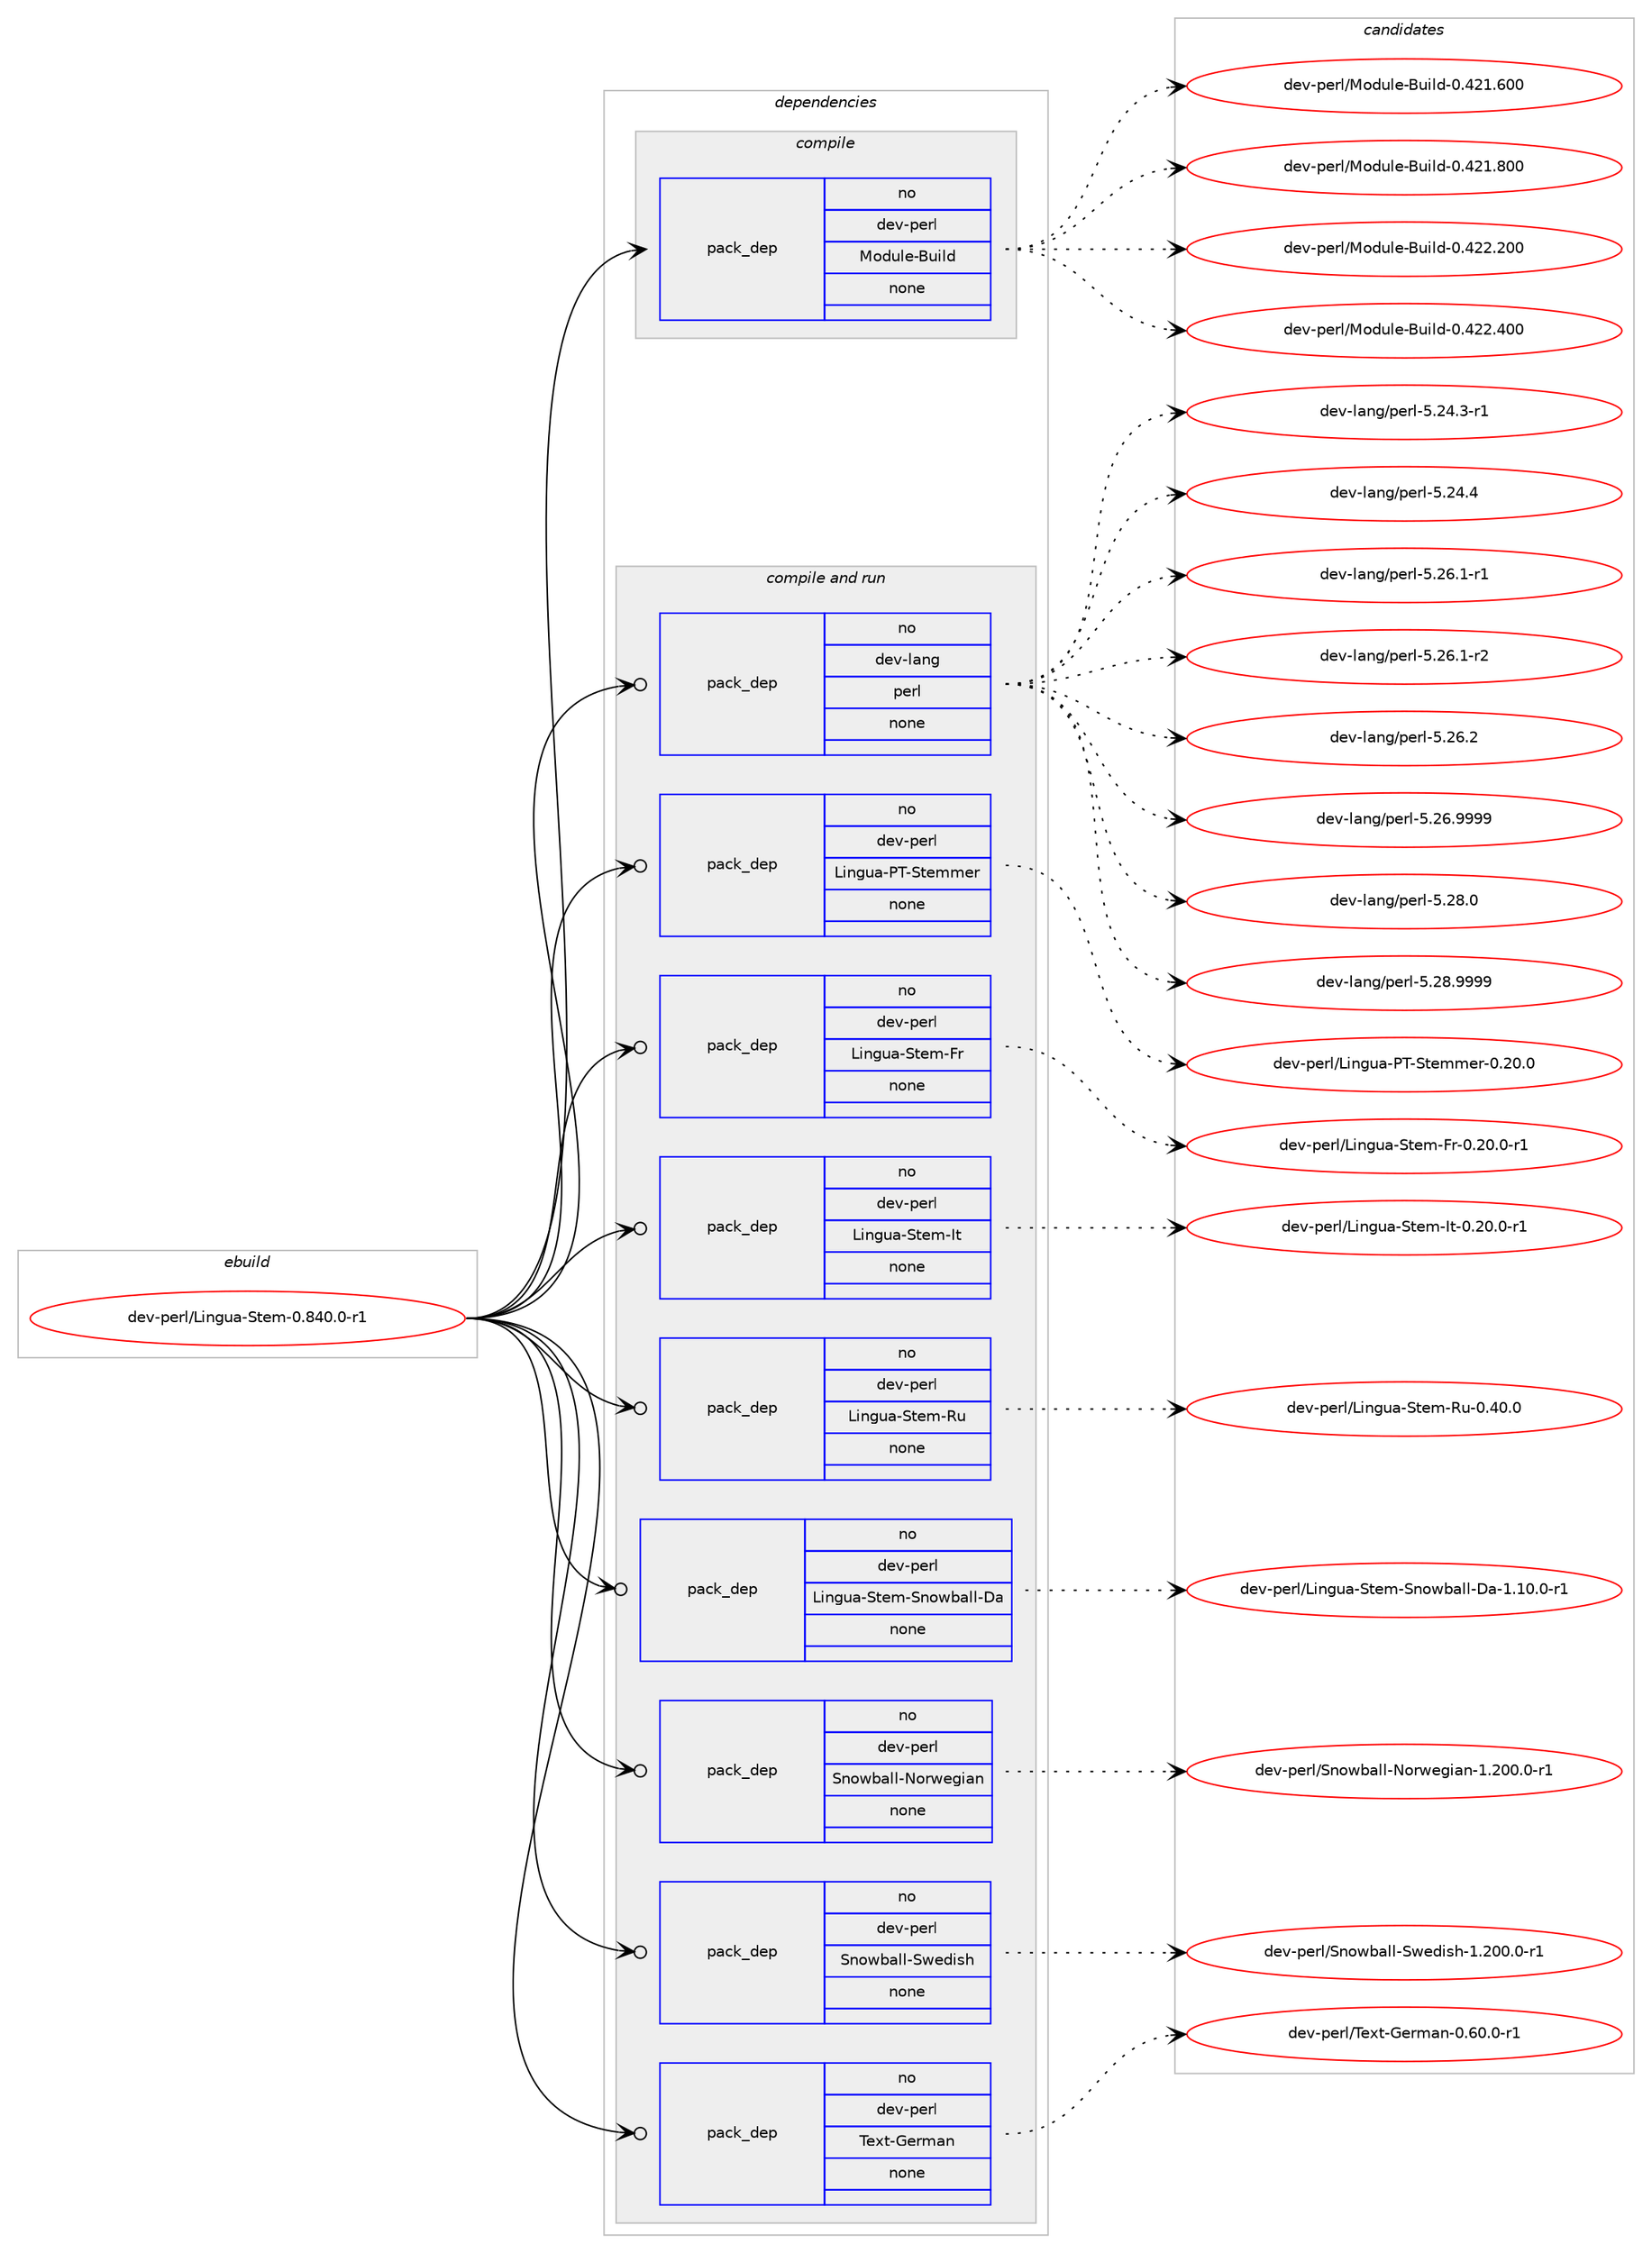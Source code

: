 digraph prolog {

# *************
# Graph options
# *************

newrank=true;
concentrate=true;
compound=true;
graph [rankdir=LR,fontname=Helvetica,fontsize=10,ranksep=1.5];#, ranksep=2.5, nodesep=0.2];
edge  [arrowhead=vee];
node  [fontname=Helvetica,fontsize=10];

# **********
# The ebuild
# **********

subgraph cluster_leftcol {
color=gray;
rank=same;
label=<<i>ebuild</i>>;
id [label="dev-perl/Lingua-Stem-0.840.0-r1", color=red, width=4, href="../dev-perl/Lingua-Stem-0.840.0-r1.svg"];
}

# ****************
# The dependencies
# ****************

subgraph cluster_midcol {
color=gray;
label=<<i>dependencies</i>>;
subgraph cluster_compile {
fillcolor="#eeeeee";
style=filled;
label=<<i>compile</i>>;
subgraph pack991858 {
dependency1383230 [label=<<TABLE BORDER="0" CELLBORDER="1" CELLSPACING="0" CELLPADDING="4" WIDTH="220"><TR><TD ROWSPAN="6" CELLPADDING="30">pack_dep</TD></TR><TR><TD WIDTH="110">no</TD></TR><TR><TD>dev-perl</TD></TR><TR><TD>Module-Build</TD></TR><TR><TD>none</TD></TR><TR><TD></TD></TR></TABLE>>, shape=none, color=blue];
}
id:e -> dependency1383230:w [weight=20,style="solid",arrowhead="vee"];
}
subgraph cluster_compileandrun {
fillcolor="#eeeeee";
style=filled;
label=<<i>compile and run</i>>;
subgraph pack991859 {
dependency1383231 [label=<<TABLE BORDER="0" CELLBORDER="1" CELLSPACING="0" CELLPADDING="4" WIDTH="220"><TR><TD ROWSPAN="6" CELLPADDING="30">pack_dep</TD></TR><TR><TD WIDTH="110">no</TD></TR><TR><TD>dev-lang</TD></TR><TR><TD>perl</TD></TR><TR><TD>none</TD></TR><TR><TD></TD></TR></TABLE>>, shape=none, color=blue];
}
id:e -> dependency1383231:w [weight=20,style="solid",arrowhead="odotvee"];
subgraph pack991860 {
dependency1383232 [label=<<TABLE BORDER="0" CELLBORDER="1" CELLSPACING="0" CELLPADDING="4" WIDTH="220"><TR><TD ROWSPAN="6" CELLPADDING="30">pack_dep</TD></TR><TR><TD WIDTH="110">no</TD></TR><TR><TD>dev-perl</TD></TR><TR><TD>Lingua-PT-Stemmer</TD></TR><TR><TD>none</TD></TR><TR><TD></TD></TR></TABLE>>, shape=none, color=blue];
}
id:e -> dependency1383232:w [weight=20,style="solid",arrowhead="odotvee"];
subgraph pack991861 {
dependency1383233 [label=<<TABLE BORDER="0" CELLBORDER="1" CELLSPACING="0" CELLPADDING="4" WIDTH="220"><TR><TD ROWSPAN="6" CELLPADDING="30">pack_dep</TD></TR><TR><TD WIDTH="110">no</TD></TR><TR><TD>dev-perl</TD></TR><TR><TD>Lingua-Stem-Fr</TD></TR><TR><TD>none</TD></TR><TR><TD></TD></TR></TABLE>>, shape=none, color=blue];
}
id:e -> dependency1383233:w [weight=20,style="solid",arrowhead="odotvee"];
subgraph pack991862 {
dependency1383234 [label=<<TABLE BORDER="0" CELLBORDER="1" CELLSPACING="0" CELLPADDING="4" WIDTH="220"><TR><TD ROWSPAN="6" CELLPADDING="30">pack_dep</TD></TR><TR><TD WIDTH="110">no</TD></TR><TR><TD>dev-perl</TD></TR><TR><TD>Lingua-Stem-It</TD></TR><TR><TD>none</TD></TR><TR><TD></TD></TR></TABLE>>, shape=none, color=blue];
}
id:e -> dependency1383234:w [weight=20,style="solid",arrowhead="odotvee"];
subgraph pack991863 {
dependency1383235 [label=<<TABLE BORDER="0" CELLBORDER="1" CELLSPACING="0" CELLPADDING="4" WIDTH="220"><TR><TD ROWSPAN="6" CELLPADDING="30">pack_dep</TD></TR><TR><TD WIDTH="110">no</TD></TR><TR><TD>dev-perl</TD></TR><TR><TD>Lingua-Stem-Ru</TD></TR><TR><TD>none</TD></TR><TR><TD></TD></TR></TABLE>>, shape=none, color=blue];
}
id:e -> dependency1383235:w [weight=20,style="solid",arrowhead="odotvee"];
subgraph pack991864 {
dependency1383236 [label=<<TABLE BORDER="0" CELLBORDER="1" CELLSPACING="0" CELLPADDING="4" WIDTH="220"><TR><TD ROWSPAN="6" CELLPADDING="30">pack_dep</TD></TR><TR><TD WIDTH="110">no</TD></TR><TR><TD>dev-perl</TD></TR><TR><TD>Lingua-Stem-Snowball-Da</TD></TR><TR><TD>none</TD></TR><TR><TD></TD></TR></TABLE>>, shape=none, color=blue];
}
id:e -> dependency1383236:w [weight=20,style="solid",arrowhead="odotvee"];
subgraph pack991865 {
dependency1383237 [label=<<TABLE BORDER="0" CELLBORDER="1" CELLSPACING="0" CELLPADDING="4" WIDTH="220"><TR><TD ROWSPAN="6" CELLPADDING="30">pack_dep</TD></TR><TR><TD WIDTH="110">no</TD></TR><TR><TD>dev-perl</TD></TR><TR><TD>Snowball-Norwegian</TD></TR><TR><TD>none</TD></TR><TR><TD></TD></TR></TABLE>>, shape=none, color=blue];
}
id:e -> dependency1383237:w [weight=20,style="solid",arrowhead="odotvee"];
subgraph pack991866 {
dependency1383238 [label=<<TABLE BORDER="0" CELLBORDER="1" CELLSPACING="0" CELLPADDING="4" WIDTH="220"><TR><TD ROWSPAN="6" CELLPADDING="30">pack_dep</TD></TR><TR><TD WIDTH="110">no</TD></TR><TR><TD>dev-perl</TD></TR><TR><TD>Snowball-Swedish</TD></TR><TR><TD>none</TD></TR><TR><TD></TD></TR></TABLE>>, shape=none, color=blue];
}
id:e -> dependency1383238:w [weight=20,style="solid",arrowhead="odotvee"];
subgraph pack991867 {
dependency1383239 [label=<<TABLE BORDER="0" CELLBORDER="1" CELLSPACING="0" CELLPADDING="4" WIDTH="220"><TR><TD ROWSPAN="6" CELLPADDING="30">pack_dep</TD></TR><TR><TD WIDTH="110">no</TD></TR><TR><TD>dev-perl</TD></TR><TR><TD>Text-German</TD></TR><TR><TD>none</TD></TR><TR><TD></TD></TR></TABLE>>, shape=none, color=blue];
}
id:e -> dependency1383239:w [weight=20,style="solid",arrowhead="odotvee"];
}
subgraph cluster_run {
fillcolor="#eeeeee";
style=filled;
label=<<i>run</i>>;
}
}

# **************
# The candidates
# **************

subgraph cluster_choices {
rank=same;
color=gray;
label=<<i>candidates</i>>;

subgraph choice991858 {
color=black;
nodesep=1;
choice100101118451121011141084777111100117108101456611710510810045484652504946544848 [label="dev-perl/Module-Build-0.421.600", color=red, width=4,href="../dev-perl/Module-Build-0.421.600.svg"];
choice100101118451121011141084777111100117108101456611710510810045484652504946564848 [label="dev-perl/Module-Build-0.421.800", color=red, width=4,href="../dev-perl/Module-Build-0.421.800.svg"];
choice100101118451121011141084777111100117108101456611710510810045484652505046504848 [label="dev-perl/Module-Build-0.422.200", color=red, width=4,href="../dev-perl/Module-Build-0.422.200.svg"];
choice100101118451121011141084777111100117108101456611710510810045484652505046524848 [label="dev-perl/Module-Build-0.422.400", color=red, width=4,href="../dev-perl/Module-Build-0.422.400.svg"];
dependency1383230:e -> choice100101118451121011141084777111100117108101456611710510810045484652504946544848:w [style=dotted,weight="100"];
dependency1383230:e -> choice100101118451121011141084777111100117108101456611710510810045484652504946564848:w [style=dotted,weight="100"];
dependency1383230:e -> choice100101118451121011141084777111100117108101456611710510810045484652505046504848:w [style=dotted,weight="100"];
dependency1383230:e -> choice100101118451121011141084777111100117108101456611710510810045484652505046524848:w [style=dotted,weight="100"];
}
subgraph choice991859 {
color=black;
nodesep=1;
choice100101118451089711010347112101114108455346505246514511449 [label="dev-lang/perl-5.24.3-r1", color=red, width=4,href="../dev-lang/perl-5.24.3-r1.svg"];
choice10010111845108971101034711210111410845534650524652 [label="dev-lang/perl-5.24.4", color=red, width=4,href="../dev-lang/perl-5.24.4.svg"];
choice100101118451089711010347112101114108455346505446494511449 [label="dev-lang/perl-5.26.1-r1", color=red, width=4,href="../dev-lang/perl-5.26.1-r1.svg"];
choice100101118451089711010347112101114108455346505446494511450 [label="dev-lang/perl-5.26.1-r2", color=red, width=4,href="../dev-lang/perl-5.26.1-r2.svg"];
choice10010111845108971101034711210111410845534650544650 [label="dev-lang/perl-5.26.2", color=red, width=4,href="../dev-lang/perl-5.26.2.svg"];
choice10010111845108971101034711210111410845534650544657575757 [label="dev-lang/perl-5.26.9999", color=red, width=4,href="../dev-lang/perl-5.26.9999.svg"];
choice10010111845108971101034711210111410845534650564648 [label="dev-lang/perl-5.28.0", color=red, width=4,href="../dev-lang/perl-5.28.0.svg"];
choice10010111845108971101034711210111410845534650564657575757 [label="dev-lang/perl-5.28.9999", color=red, width=4,href="../dev-lang/perl-5.28.9999.svg"];
dependency1383231:e -> choice100101118451089711010347112101114108455346505246514511449:w [style=dotted,weight="100"];
dependency1383231:e -> choice10010111845108971101034711210111410845534650524652:w [style=dotted,weight="100"];
dependency1383231:e -> choice100101118451089711010347112101114108455346505446494511449:w [style=dotted,weight="100"];
dependency1383231:e -> choice100101118451089711010347112101114108455346505446494511450:w [style=dotted,weight="100"];
dependency1383231:e -> choice10010111845108971101034711210111410845534650544650:w [style=dotted,weight="100"];
dependency1383231:e -> choice10010111845108971101034711210111410845534650544657575757:w [style=dotted,weight="100"];
dependency1383231:e -> choice10010111845108971101034711210111410845534650564648:w [style=dotted,weight="100"];
dependency1383231:e -> choice10010111845108971101034711210111410845534650564657575757:w [style=dotted,weight="100"];
}
subgraph choice991860 {
color=black;
nodesep=1;
choice10010111845112101114108477610511010311797458084458311610110910910111445484650484648 [label="dev-perl/Lingua-PT-Stemmer-0.20.0", color=red, width=4,href="../dev-perl/Lingua-PT-Stemmer-0.20.0.svg"];
dependency1383232:e -> choice10010111845112101114108477610511010311797458084458311610110910910111445484650484648:w [style=dotted,weight="100"];
}
subgraph choice991861 {
color=black;
nodesep=1;
choice1001011184511210111410847761051101031179745831161011094570114454846504846484511449 [label="dev-perl/Lingua-Stem-Fr-0.20.0-r1", color=red, width=4,href="../dev-perl/Lingua-Stem-Fr-0.20.0-r1.svg"];
dependency1383233:e -> choice1001011184511210111410847761051101031179745831161011094570114454846504846484511449:w [style=dotted,weight="100"];
}
subgraph choice991862 {
color=black;
nodesep=1;
choice1001011184511210111410847761051101031179745831161011094573116454846504846484511449 [label="dev-perl/Lingua-Stem-It-0.20.0-r1", color=red, width=4,href="../dev-perl/Lingua-Stem-It-0.20.0-r1.svg"];
dependency1383234:e -> choice1001011184511210111410847761051101031179745831161011094573116454846504846484511449:w [style=dotted,weight="100"];
}
subgraph choice991863 {
color=black;
nodesep=1;
choice100101118451121011141084776105110103117974583116101109458211745484652484648 [label="dev-perl/Lingua-Stem-Ru-0.40.0", color=red, width=4,href="../dev-perl/Lingua-Stem-Ru-0.40.0.svg"];
dependency1383235:e -> choice100101118451121011141084776105110103117974583116101109458211745484652484648:w [style=dotted,weight="100"];
}
subgraph choice991864 {
color=black;
nodesep=1;
choice10010111845112101114108477610511010311797458311610110945831101111199897108108456897454946494846484511449 [label="dev-perl/Lingua-Stem-Snowball-Da-1.10.0-r1", color=red, width=4,href="../dev-perl/Lingua-Stem-Snowball-Da-1.10.0-r1.svg"];
dependency1383236:e -> choice10010111845112101114108477610511010311797458311610110945831101111199897108108456897454946494846484511449:w [style=dotted,weight="100"];
}
subgraph choice991865 {
color=black;
nodesep=1;
choice100101118451121011141084783110111119989710810845781111141191011031059711045494650484846484511449 [label="dev-perl/Snowball-Norwegian-1.200.0-r1", color=red, width=4,href="../dev-perl/Snowball-Norwegian-1.200.0-r1.svg"];
dependency1383237:e -> choice100101118451121011141084783110111119989710810845781111141191011031059711045494650484846484511449:w [style=dotted,weight="100"];
}
subgraph choice991866 {
color=black;
nodesep=1;
choice1001011184511210111410847831101111199897108108458311910110010511510445494650484846484511449 [label="dev-perl/Snowball-Swedish-1.200.0-r1", color=red, width=4,href="../dev-perl/Snowball-Swedish-1.200.0-r1.svg"];
dependency1383238:e -> choice1001011184511210111410847831101111199897108108458311910110010511510445494650484846484511449:w [style=dotted,weight="100"];
}
subgraph choice991867 {
color=black;
nodesep=1;
choice100101118451121011141084784101120116457110111410997110454846544846484511449 [label="dev-perl/Text-German-0.60.0-r1", color=red, width=4,href="../dev-perl/Text-German-0.60.0-r1.svg"];
dependency1383239:e -> choice100101118451121011141084784101120116457110111410997110454846544846484511449:w [style=dotted,weight="100"];
}
}

}
